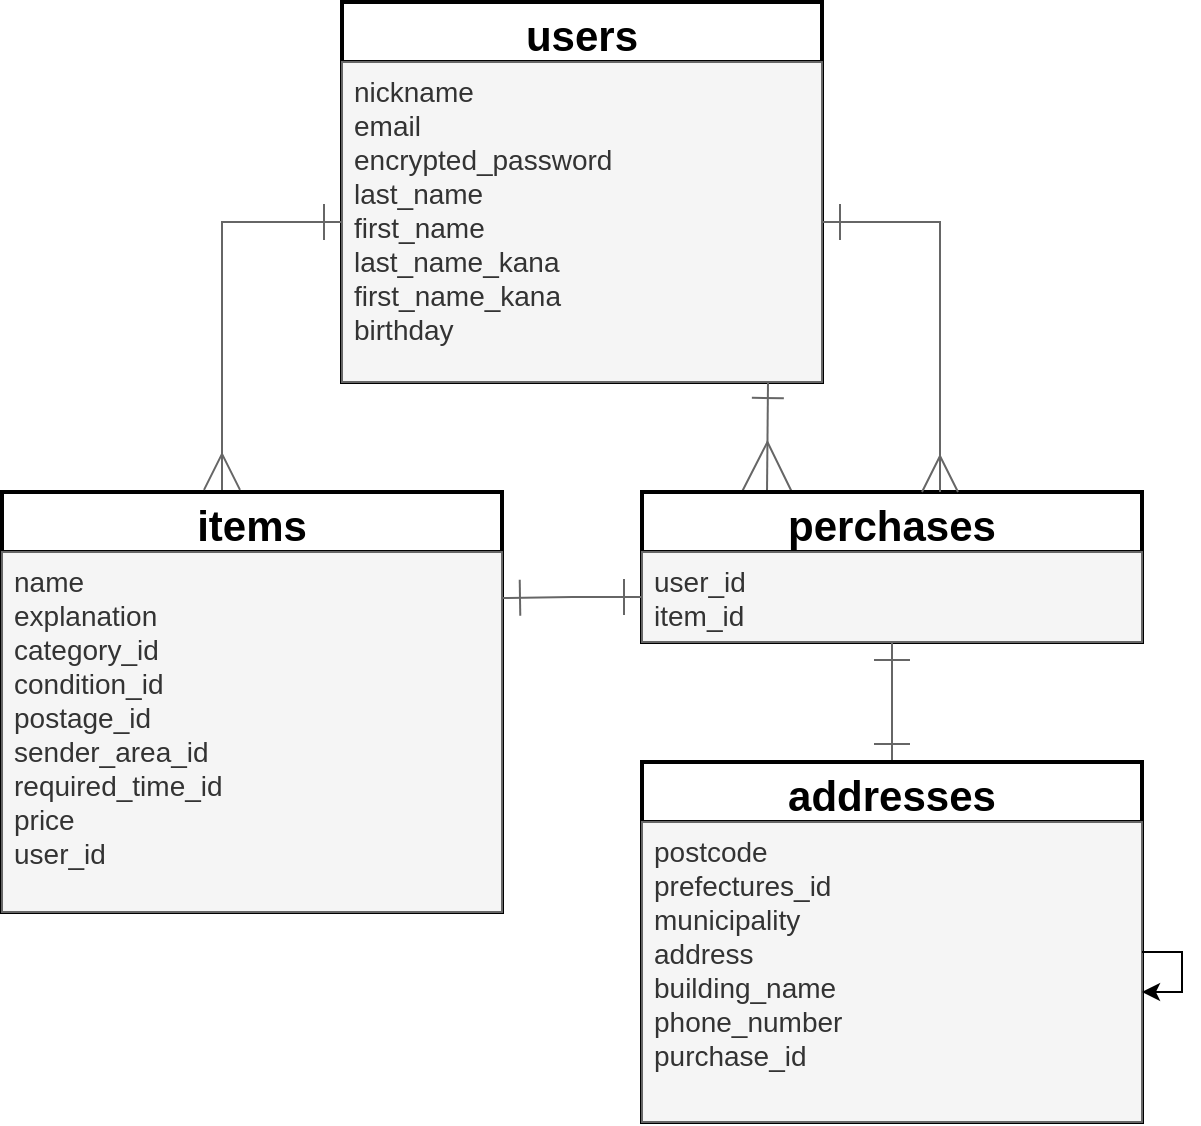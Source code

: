 <mxfile version="14.2.4" type="embed">
    <diagram id="07eO47EyP8pXuLJUnqQX" name="ページ1">
        <mxGraphModel dx="458" dy="563" grid="1" gridSize="10" guides="1" tooltips="1" connect="1" arrows="1" fold="1" page="1" pageScale="1" pageWidth="850" pageHeight="1100" math="0" shadow="0">
            <root>
                <mxCell id="0"/>
                <mxCell id="1" parent="0"/>
                <mxCell id="2" value="items" style="swimlane;childLayout=stackLayout;horizontal=1;startSize=30;horizontalStack=0;rounded=1;fontSize=21;fontStyle=1;strokeWidth=2;resizeParent=0;resizeLast=1;shadow=0;dashed=0;align=center;arcSize=0;" parent="1" vertex="1">
                    <mxGeometry x="30" y="445" width="250" height="210" as="geometry"/>
                </mxCell>
                <mxCell id="3" value="name&#10;explanation&#10;category_id&#10;condition_id&#10;postage_id&#10;sender_area_id&#10;required_time_id&#10;price&#10;user_id" style="align=left;strokeColor=#666666;fillColor=#f5f5f5;spacingLeft=4;fontSize=14;verticalAlign=top;resizable=0;rotatable=0;part=1;fontColor=#333333;" parent="2" vertex="1">
                    <mxGeometry y="30" width="250" height="180" as="geometry"/>
                </mxCell>
                <mxCell id="4" value="users" style="swimlane;childLayout=stackLayout;horizontal=1;startSize=30;horizontalStack=0;rounded=1;fontSize=21;fontStyle=1;strokeWidth=2;resizeParent=0;resizeLast=1;shadow=0;dashed=0;align=center;arcSize=0;" parent="1" vertex="1">
                    <mxGeometry x="200" y="200" width="240" height="190" as="geometry"/>
                </mxCell>
                <mxCell id="5" value="nickname&#10;email&#10;encrypted_password&#10;last_name&#10;first_name&#10;last_name_kana&#10;first_name_kana&#10;birthday" style="align=left;strokeColor=#666666;fillColor=#f5f5f5;spacingLeft=4;fontSize=14;verticalAlign=top;resizable=0;rotatable=0;part=1;fontColor=#333333;" parent="4" vertex="1">
                    <mxGeometry y="30" width="240" height="160" as="geometry"/>
                </mxCell>
                <mxCell id="23" style="edgeStyle=orthogonalEdgeStyle;rounded=0;orthogonalLoop=1;jettySize=auto;html=1;exitX=0.25;exitY=0;exitDx=0;exitDy=0;startArrow=ERmany;startFill=0;startSize=23;endSize=14;endArrow=ERone;endFill=0;fillColor=#f5f5f5;strokeColor=#666666;" edge="1" parent="1" source="10">
                    <mxGeometry relative="1" as="geometry">
                        <mxPoint x="413" y="390" as="targetPoint"/>
                    </mxGeometry>
                </mxCell>
                <mxCell id="10" value="perchases" style="swimlane;childLayout=stackLayout;horizontal=1;startSize=30;horizontalStack=0;rounded=1;fontSize=21;fontStyle=1;strokeWidth=2;resizeParent=0;resizeLast=1;shadow=0;dashed=0;align=center;arcSize=0;" parent="1" vertex="1">
                    <mxGeometry x="350" y="445" width="250" height="75" as="geometry"/>
                </mxCell>
                <mxCell id="11" value="user_id&#10;item_id" style="align=left;strokeColor=#666666;fillColor=#f5f5f5;spacingLeft=4;fontSize=14;verticalAlign=top;resizable=0;rotatable=0;part=1;fontColor=#333333;" parent="10" vertex="1">
                    <mxGeometry y="30" width="250" height="45" as="geometry"/>
                </mxCell>
                <mxCell id="20" style="edgeStyle=orthogonalEdgeStyle;rounded=0;orthogonalLoop=1;jettySize=auto;html=1;exitX=0.5;exitY=0;exitDx=0;exitDy=0;entryX=0.5;entryY=1;entryDx=0;entryDy=0;startArrow=ERone;startFill=0;startSize=16;endArrow=ERone;endFill=0;endSize=16;fontSize=21;fillColor=#f5f5f5;strokeColor=#666666;" parent="1" source="12" target="11" edge="1">
                    <mxGeometry relative="1" as="geometry"/>
                </mxCell>
                <mxCell id="12" value="addresses" style="swimlane;childLayout=stackLayout;horizontal=1;startSize=30;horizontalStack=0;rounded=1;fontSize=21;fontStyle=1;strokeWidth=2;resizeParent=0;resizeLast=1;shadow=0;dashed=0;align=center;arcSize=0;" parent="1" vertex="1">
                    <mxGeometry x="350" y="580" width="250" height="180" as="geometry"/>
                </mxCell>
                <mxCell id="13" value="postcode&#10;prefectures_id&#10;municipality&#10;address&#10;building_name&#10;phone_number&#10;purchase_id" style="align=left;strokeColor=#666666;fillColor=#f5f5f5;spacingLeft=4;fontSize=14;verticalAlign=top;resizable=0;rotatable=0;part=1;fontColor=#333333;" parent="12" vertex="1">
                    <mxGeometry y="30" width="250" height="150" as="geometry"/>
                </mxCell>
                <mxCell id="22" style="edgeStyle=orthogonalEdgeStyle;rounded=0;orthogonalLoop=1;jettySize=auto;html=1;" edge="1" parent="12" source="13" target="13">
                    <mxGeometry relative="1" as="geometry"/>
                </mxCell>
                <mxCell id="14" style="edgeStyle=orthogonalEdgeStyle;rounded=0;orthogonalLoop=1;jettySize=auto;html=1;exitX=0;exitY=0.5;exitDx=0;exitDy=0;startArrow=ERone;startFill=0;startSize=16;endArrow=ERmany;endFill=0;endSize=16;fontSize=21;entryX=0.44;entryY=-0.005;entryDx=0;entryDy=0;entryPerimeter=0;fillColor=#f5f5f5;strokeColor=#666666;" parent="1" source="5" target="2" edge="1">
                    <mxGeometry relative="1" as="geometry">
                        <mxPoint x="140" y="440" as="targetPoint"/>
                    </mxGeometry>
                </mxCell>
                <mxCell id="15" style="edgeStyle=orthogonalEdgeStyle;rounded=0;orthogonalLoop=1;jettySize=auto;html=1;exitX=1;exitY=0.5;exitDx=0;exitDy=0;entryX=0.596;entryY=0;entryDx=0;entryDy=0;entryPerimeter=0;startArrow=ERone;startFill=0;startSize=16;endArrow=ERmany;endFill=0;endSize=16;fontSize=21;fillColor=#f5f5f5;strokeColor=#666666;" parent="1" source="5" target="10" edge="1">
                    <mxGeometry relative="1" as="geometry"/>
                </mxCell>
                <mxCell id="16" style="edgeStyle=orthogonalEdgeStyle;rounded=0;orthogonalLoop=1;jettySize=auto;html=1;exitX=0;exitY=0.5;exitDx=0;exitDy=0;entryX=1;entryY=0.128;entryDx=0;entryDy=0;entryPerimeter=0;startArrow=ERone;startFill=0;startSize=16;endArrow=ERone;endFill=0;endSize=16;fontSize=21;fillColor=#f5f5f5;strokeColor=#666666;" parent="1" source="11" target="3" edge="1">
                    <mxGeometry relative="1" as="geometry"/>
                </mxCell>
            </root>
        </mxGraphModel>
    </diagram>
</mxfile>